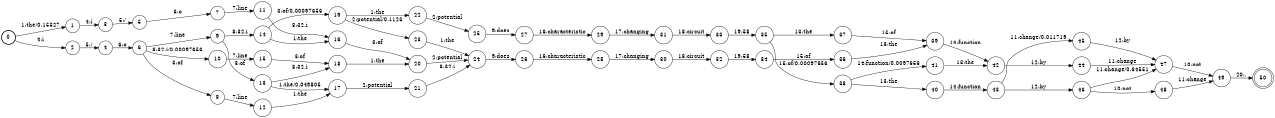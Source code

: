 digraph FST {
rankdir = LR;
size = "8.5,11";
label = "";
center = 1;
orientation = Portrait;
ranksep = "0.4";
nodesep = "0.25";
0 [label = "0", shape = circle, style = bold, fontsize = 14]
	0 -> 1 [label = "1:the/0.15527", fontsize = 14];
	0 -> 2 [label = "4:i", fontsize = 14];
1 [label = "1", shape = circle, style = solid, fontsize = 14]
	1 -> 3 [label = "4:i", fontsize = 14];
2 [label = "2", shape = circle, style = solid, fontsize = 14]
	2 -> 4 [label = "5:/", fontsize = 14];
3 [label = "3", shape = circle, style = solid, fontsize = 14]
	3 -> 5 [label = "5:/", fontsize = 14];
4 [label = "4", shape = circle, style = solid, fontsize = 14]
	4 -> 6 [label = "6:o", fontsize = 14];
5 [label = "5", shape = circle, style = solid, fontsize = 14]
	5 -> 7 [label = "6:o", fontsize = 14];
6 [label = "6", shape = circle, style = solid, fontsize = 14]
	6 -> 8 [label = "3:of", fontsize = 14];
	6 -> 9 [label = "7:line", fontsize = 14];
	6 -> 10 [label = "8:32.i/0.00097656", fontsize = 14];
7 [label = "7", shape = circle, style = solid, fontsize = 14]
	7 -> 11 [label = "7:line", fontsize = 14];
8 [label = "8", shape = circle, style = solid, fontsize = 14]
	8 -> 12 [label = "7:line", fontsize = 14];
9 [label = "9", shape = circle, style = solid, fontsize = 14]
	9 -> 13 [label = "3:of", fontsize = 14];
	9 -> 14 [label = "8:32.i", fontsize = 14];
10 [label = "10", shape = circle, style = solid, fontsize = 14]
	10 -> 15 [label = "7:line", fontsize = 14];
11 [label = "11", shape = circle, style = solid, fontsize = 14]
	11 -> 16 [label = "8:32.i", fontsize = 14];
12 [label = "12", shape = circle, style = solid, fontsize = 14]
	12 -> 17 [label = "1:the", fontsize = 14];
13 [label = "13", shape = circle, style = solid, fontsize = 14]
	13 -> 17 [label = "1:the/0.049805", fontsize = 14];
	13 -> 18 [label = "8:32.i", fontsize = 14];
14 [label = "14", shape = circle, style = solid, fontsize = 14]
	14 -> 16 [label = "1:the", fontsize = 14];
	14 -> 19 [label = "3:of/0.00097656", fontsize = 14];
15 [label = "15", shape = circle, style = solid, fontsize = 14]
	15 -> 18 [label = "3:of", fontsize = 14];
16 [label = "16", shape = circle, style = solid, fontsize = 14]
	16 -> 20 [label = "3:of", fontsize = 14];
17 [label = "17", shape = circle, style = solid, fontsize = 14]
	17 -> 21 [label = "2:potential", fontsize = 14];
18 [label = "18", shape = circle, style = solid, fontsize = 14]
	18 -> 20 [label = "1:the", fontsize = 14];
19 [label = "19", shape = circle, style = solid, fontsize = 14]
	19 -> 22 [label = "1:the", fontsize = 14];
	19 -> 23 [label = "2:potential/0.1123", fontsize = 14];
20 [label = "20", shape = circle, style = solid, fontsize = 14]
	20 -> 24 [label = "2:potential", fontsize = 14];
21 [label = "21", shape = circle, style = solid, fontsize = 14]
	21 -> 24 [label = "8:32.i", fontsize = 14];
22 [label = "22", shape = circle, style = solid, fontsize = 14]
	22 -> 25 [label = "2:potential", fontsize = 14];
23 [label = "23", shape = circle, style = solid, fontsize = 14]
	23 -> 24 [label = "1:the", fontsize = 14];
24 [label = "24", shape = circle, style = solid, fontsize = 14]
	24 -> 26 [label = "9:does", fontsize = 14];
25 [label = "25", shape = circle, style = solid, fontsize = 14]
	25 -> 27 [label = "9:does", fontsize = 14];
26 [label = "26", shape = circle, style = solid, fontsize = 14]
	26 -> 28 [label = "16:characteristic", fontsize = 14];
27 [label = "27", shape = circle, style = solid, fontsize = 14]
	27 -> 29 [label = "16:characteristic", fontsize = 14];
28 [label = "28", shape = circle, style = solid, fontsize = 14]
	28 -> 30 [label = "17:changing", fontsize = 14];
29 [label = "29", shape = circle, style = solid, fontsize = 14]
	29 -> 31 [label = "17:changing", fontsize = 14];
30 [label = "30", shape = circle, style = solid, fontsize = 14]
	30 -> 32 [label = "18:circuit", fontsize = 14];
31 [label = "31", shape = circle, style = solid, fontsize = 14]
	31 -> 33 [label = "18:circuit", fontsize = 14];
32 [label = "32", shape = circle, style = solid, fontsize = 14]
	32 -> 34 [label = "19:58", fontsize = 14];
33 [label = "33", shape = circle, style = solid, fontsize = 14]
	33 -> 35 [label = "19:58", fontsize = 14];
34 [label = "34", shape = circle, style = solid, fontsize = 14]
	34 -> 36 [label = "15:of", fontsize = 14];
35 [label = "35", shape = circle, style = solid, fontsize = 14]
	35 -> 37 [label = "13:the", fontsize = 14];
	35 -> 38 [label = "15:of/0.00097656", fontsize = 14];
36 [label = "36", shape = circle, style = solid, fontsize = 14]
	36 -> 39 [label = "13:the", fontsize = 14];
37 [label = "37", shape = circle, style = solid, fontsize = 14]
	37 -> 39 [label = "15:of", fontsize = 14];
38 [label = "38", shape = circle, style = solid, fontsize = 14]
	38 -> 40 [label = "13:the", fontsize = 14];
	38 -> 41 [label = "14:function/0.0097656", fontsize = 14];
39 [label = "39", shape = circle, style = solid, fontsize = 14]
	39 -> 42 [label = "14:function", fontsize = 14];
40 [label = "40", shape = circle, style = solid, fontsize = 14]
	40 -> 43 [label = "14:function", fontsize = 14];
41 [label = "41", shape = circle, style = solid, fontsize = 14]
	41 -> 42 [label = "13:the", fontsize = 14];
42 [label = "42", shape = circle, style = solid, fontsize = 14]
	42 -> 44 [label = "12:by", fontsize = 14];
43 [label = "43", shape = circle, style = solid, fontsize = 14]
	43 -> 45 [label = "11:change/0.011719", fontsize = 14];
	43 -> 46 [label = "12:by", fontsize = 14];
44 [label = "44", shape = circle, style = solid, fontsize = 14]
	44 -> 47 [label = "11:change", fontsize = 14];
45 [label = "45", shape = circle, style = solid, fontsize = 14]
	45 -> 47 [label = "12:by", fontsize = 14];
46 [label = "46", shape = circle, style = solid, fontsize = 14]
	46 -> 48 [label = "10:not", fontsize = 14];
	46 -> 47 [label = "11:change/0.64551", fontsize = 14];
47 [label = "47", shape = circle, style = solid, fontsize = 14]
	47 -> 49 [label = "10:not", fontsize = 14];
48 [label = "48", shape = circle, style = solid, fontsize = 14]
	48 -> 49 [label = "11:change", fontsize = 14];
49 [label = "49", shape = circle, style = solid, fontsize = 14]
	49 -> 50 [label = "20:.", fontsize = 14];
50 [label = "50", shape = doublecircle, style = solid, fontsize = 14]
}
